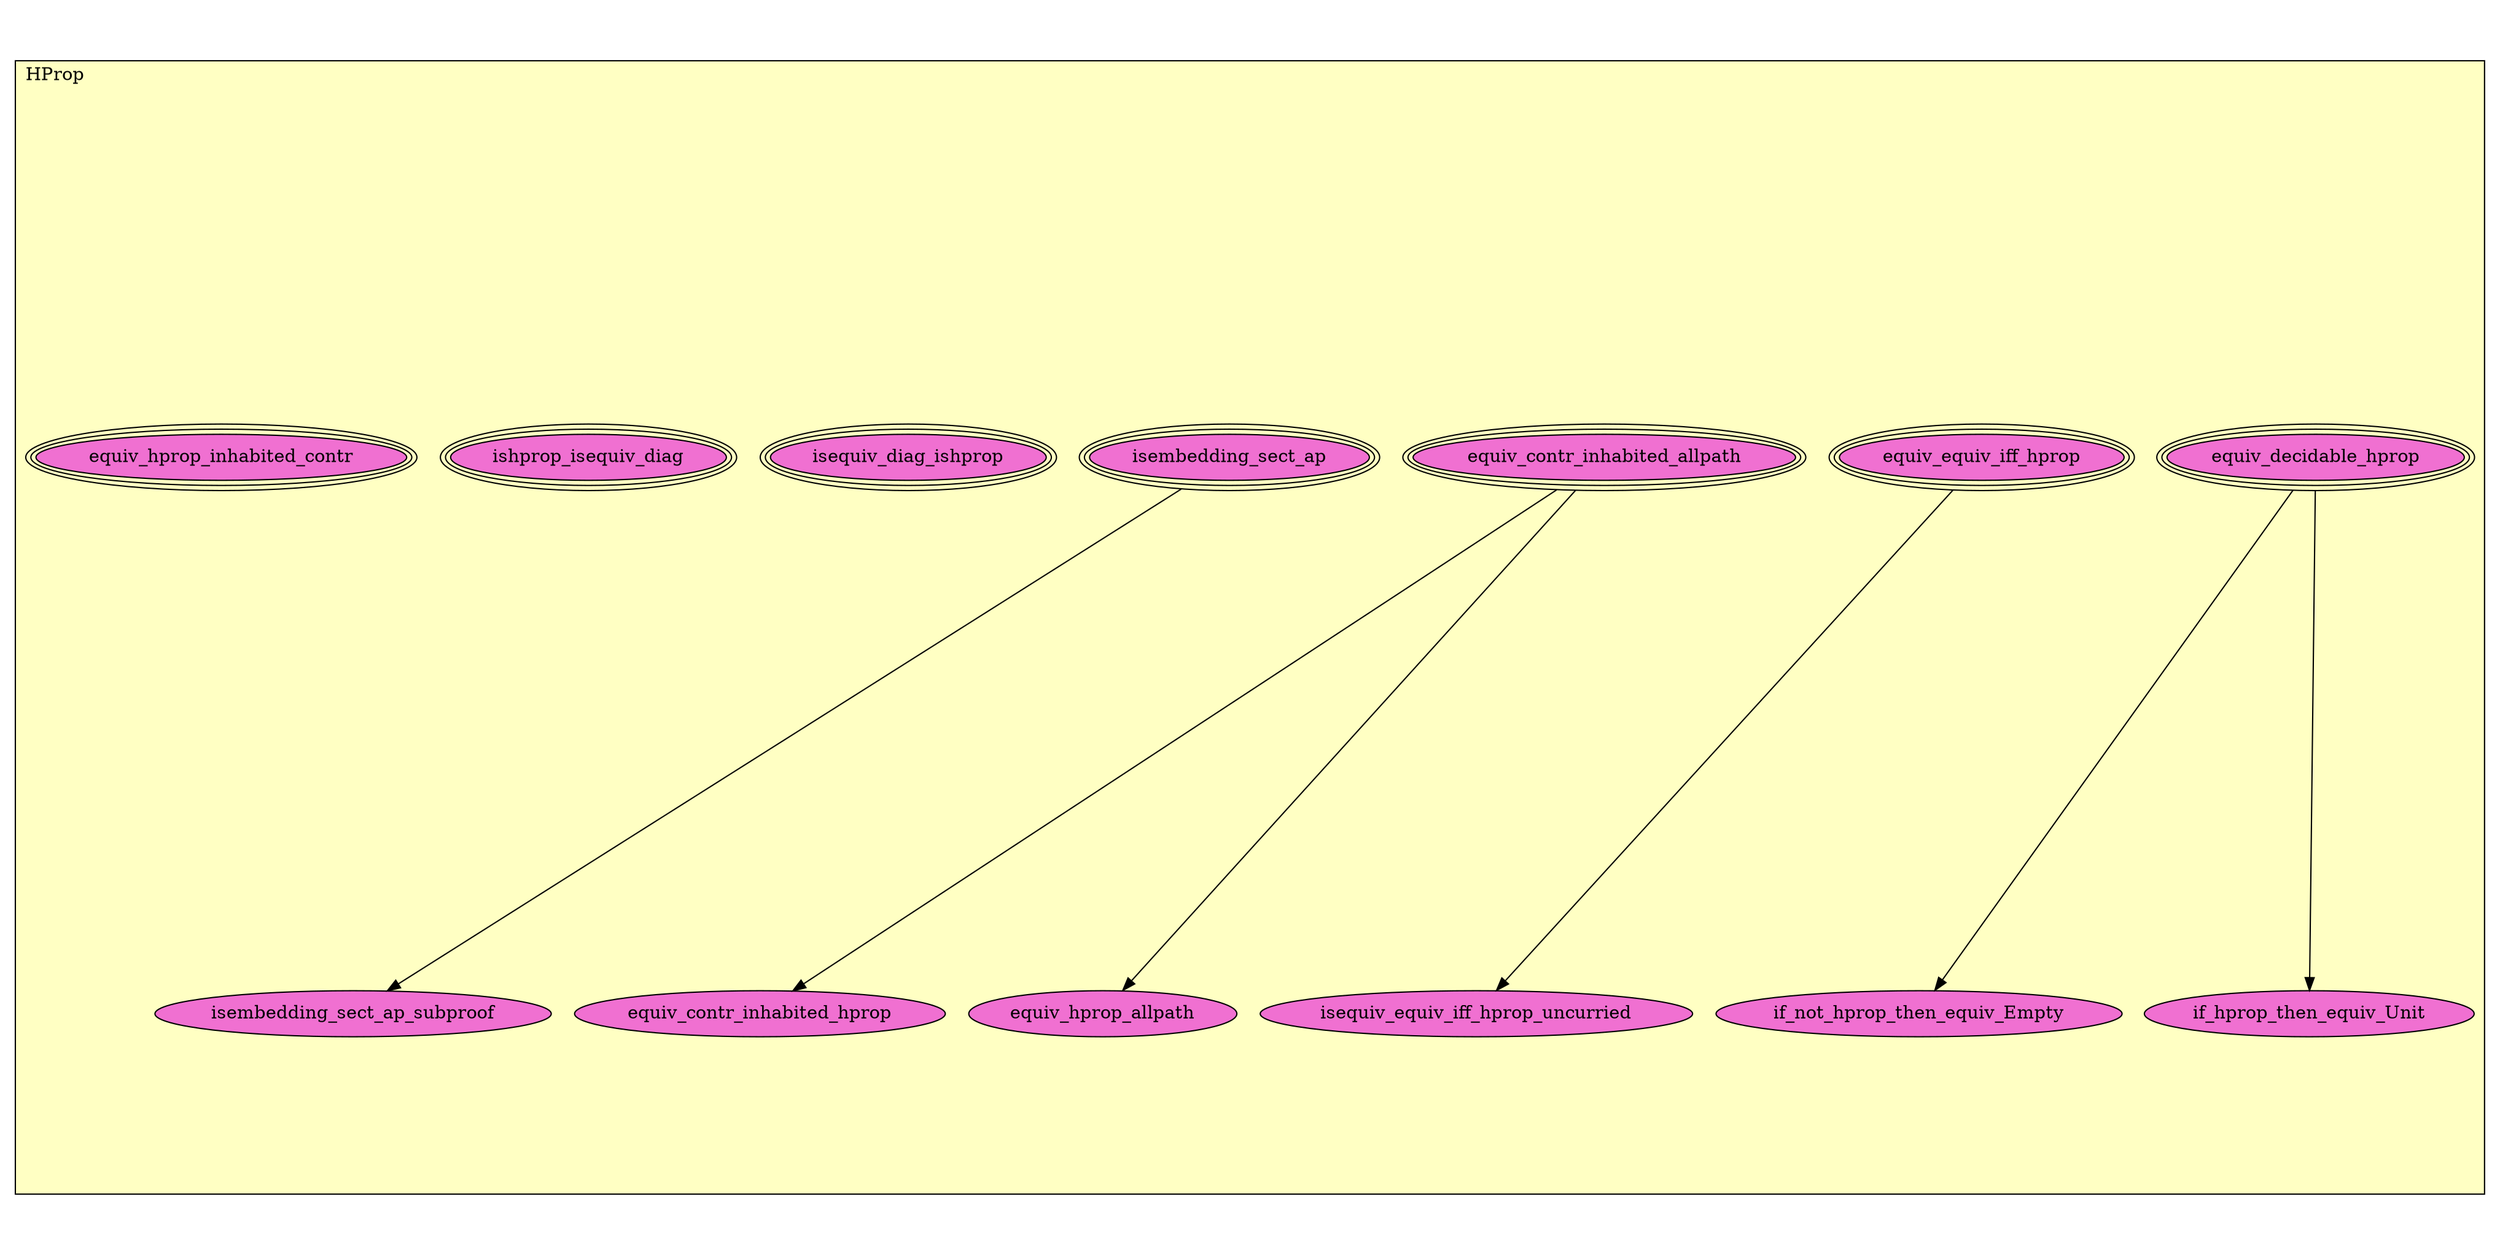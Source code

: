 digraph HoTT_HProp {
  graph [ratio=0.5]
  node [style=filled]
HProp_equiv_decidable_hprop [label="equiv_decidable_hprop", URL=<HProp.html#equiv_decidable_hprop>, peripheries=3, fillcolor="#F070D1"] ;
HProp_if_not_hprop_then_equiv_Empty [label="if_not_hprop_then_equiv_Empty", URL=<HProp.html#if_not_hprop_then_equiv_Empty>, fillcolor="#F070D1"] ;
HProp_if_hprop_then_equiv_Unit [label="if_hprop_then_equiv_Unit", URL=<HProp.html#if_hprop_then_equiv_Unit>, fillcolor="#F070D1"] ;
HProp_equiv_equiv_iff_hprop [label="equiv_equiv_iff_hprop", URL=<HProp.html#equiv_equiv_iff_hprop>, peripheries=3, fillcolor="#F070D1"] ;
HProp_isequiv_equiv_iff_hprop_uncurried [label="isequiv_equiv_iff_hprop_uncurried", URL=<HProp.html#isequiv_equiv_iff_hprop_uncurried>, fillcolor="#F070D1"] ;
HProp_equiv_contr_inhabited_allpath [label="equiv_contr_inhabited_allpath", URL=<HProp.html#equiv_contr_inhabited_allpath>, peripheries=3, fillcolor="#F070D1"] ;
HProp_equiv_contr_inhabited_hprop [label="equiv_contr_inhabited_hprop", URL=<HProp.html#equiv_contr_inhabited_hprop>, fillcolor="#F070D1"] ;
HProp_isembedding_sect_ap [label="isembedding_sect_ap", URL=<HProp.html#isembedding_sect_ap>, peripheries=3, fillcolor="#F070D1"] ;
HProp_isembedding_sect_ap_subproof [label="isembedding_sect_ap_subproof", URL=<HProp.html#isembedding_sect_ap_subproof>, fillcolor="#F070D1"] ;
HProp_isequiv_diag_ishprop [label="isequiv_diag_ishprop", URL=<HProp.html#isequiv_diag_ishprop>, peripheries=3, fillcolor="#F070D1"] ;
HProp_ishprop_isequiv_diag [label="ishprop_isequiv_diag", URL=<HProp.html#ishprop_isequiv_diag>, peripheries=3, fillcolor="#F070D1"] ;
HProp_equiv_hprop_inhabited_contr [label="equiv_hprop_inhabited_contr", URL=<HProp.html#equiv_hprop_inhabited_contr>, peripheries=3, fillcolor="#F070D1"] ;
HProp_equiv_hprop_allpath [label="equiv_hprop_allpath", URL=<HProp.html#equiv_hprop_allpath>, fillcolor="#F070D1"] ;
  HProp_equiv_decidable_hprop -> HProp_if_not_hprop_then_equiv_Empty [] ;
  HProp_equiv_decidable_hprop -> HProp_if_hprop_then_equiv_Unit [] ;
  HProp_equiv_equiv_iff_hprop -> HProp_isequiv_equiv_iff_hprop_uncurried [] ;
  HProp_equiv_contr_inhabited_allpath -> HProp_equiv_contr_inhabited_hprop [] ;
  HProp_equiv_contr_inhabited_allpath -> HProp_equiv_hprop_allpath [] ;
  HProp_isembedding_sect_ap -> HProp_isembedding_sect_ap_subproof [] ;
subgraph cluster_HProp { label="HProp"; fillcolor="#FFFFC3"; labeljust=l; style=filled 
HProp_equiv_hprop_allpath; HProp_equiv_hprop_inhabited_contr; HProp_ishprop_isequiv_diag; HProp_isequiv_diag_ishprop; HProp_isembedding_sect_ap_subproof; HProp_isembedding_sect_ap; HProp_equiv_contr_inhabited_hprop; HProp_equiv_contr_inhabited_allpath; HProp_isequiv_equiv_iff_hprop_uncurried; HProp_equiv_equiv_iff_hprop; HProp_if_hprop_then_equiv_Unit; HProp_if_not_hprop_then_equiv_Empty; HProp_equiv_decidable_hprop; };
} /* END */
